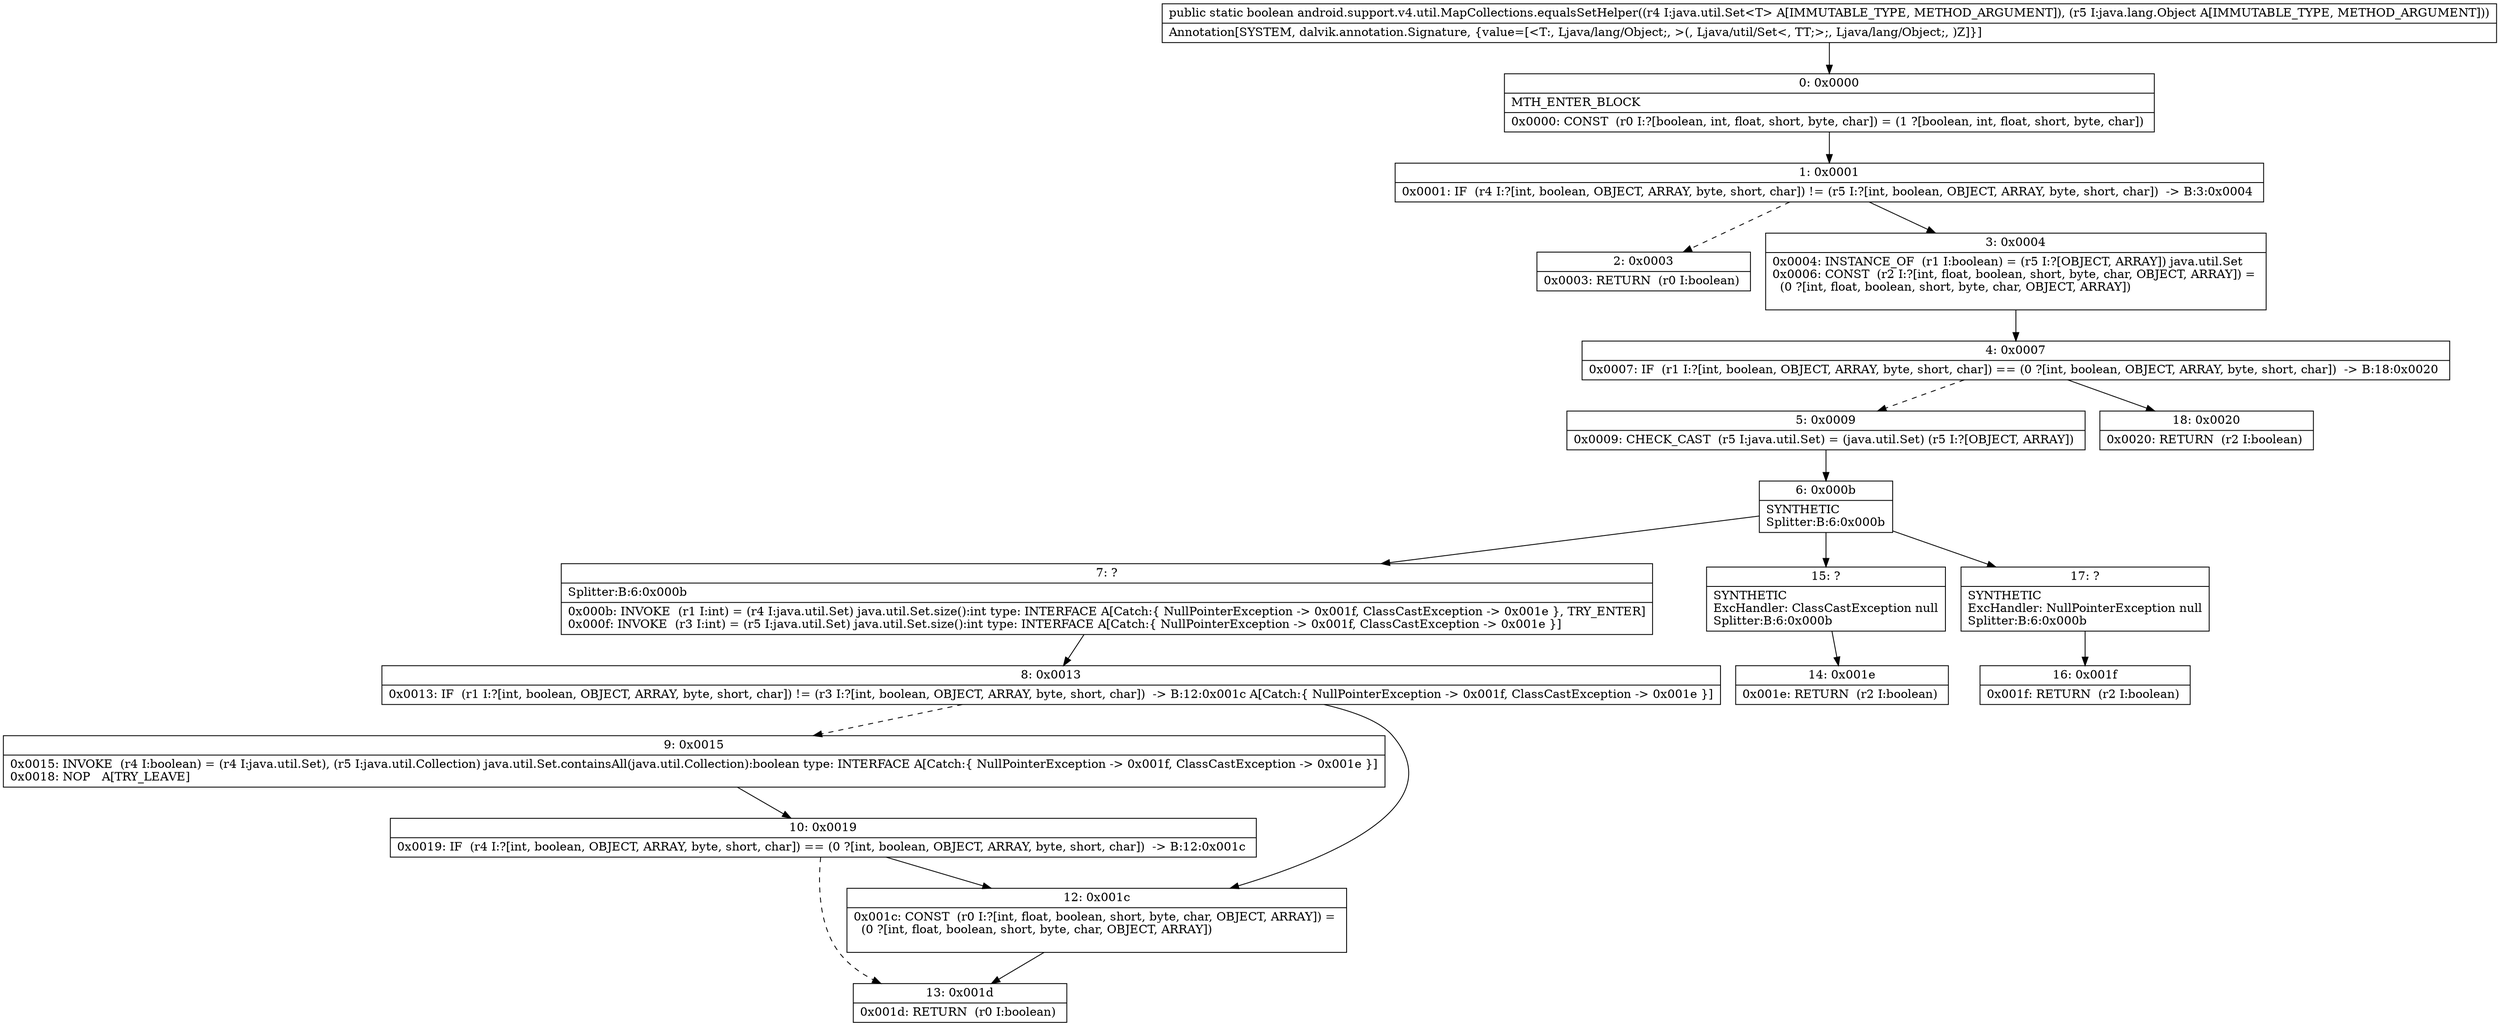 digraph "CFG forandroid.support.v4.util.MapCollections.equalsSetHelper(Ljava\/util\/Set;Ljava\/lang\/Object;)Z" {
Node_0 [shape=record,label="{0\:\ 0x0000|MTH_ENTER_BLOCK\l|0x0000: CONST  (r0 I:?[boolean, int, float, short, byte, char]) = (1 ?[boolean, int, float, short, byte, char]) \l}"];
Node_1 [shape=record,label="{1\:\ 0x0001|0x0001: IF  (r4 I:?[int, boolean, OBJECT, ARRAY, byte, short, char]) != (r5 I:?[int, boolean, OBJECT, ARRAY, byte, short, char])  \-\> B:3:0x0004 \l}"];
Node_2 [shape=record,label="{2\:\ 0x0003|0x0003: RETURN  (r0 I:boolean) \l}"];
Node_3 [shape=record,label="{3\:\ 0x0004|0x0004: INSTANCE_OF  (r1 I:boolean) = (r5 I:?[OBJECT, ARRAY]) java.util.Set \l0x0006: CONST  (r2 I:?[int, float, boolean, short, byte, char, OBJECT, ARRAY]) = \l  (0 ?[int, float, boolean, short, byte, char, OBJECT, ARRAY])\l \l}"];
Node_4 [shape=record,label="{4\:\ 0x0007|0x0007: IF  (r1 I:?[int, boolean, OBJECT, ARRAY, byte, short, char]) == (0 ?[int, boolean, OBJECT, ARRAY, byte, short, char])  \-\> B:18:0x0020 \l}"];
Node_5 [shape=record,label="{5\:\ 0x0009|0x0009: CHECK_CAST  (r5 I:java.util.Set) = (java.util.Set) (r5 I:?[OBJECT, ARRAY]) \l}"];
Node_6 [shape=record,label="{6\:\ 0x000b|SYNTHETIC\lSplitter:B:6:0x000b\l}"];
Node_7 [shape=record,label="{7\:\ ?|Splitter:B:6:0x000b\l|0x000b: INVOKE  (r1 I:int) = (r4 I:java.util.Set) java.util.Set.size():int type: INTERFACE A[Catch:\{ NullPointerException \-\> 0x001f, ClassCastException \-\> 0x001e \}, TRY_ENTER]\l0x000f: INVOKE  (r3 I:int) = (r5 I:java.util.Set) java.util.Set.size():int type: INTERFACE A[Catch:\{ NullPointerException \-\> 0x001f, ClassCastException \-\> 0x001e \}]\l}"];
Node_8 [shape=record,label="{8\:\ 0x0013|0x0013: IF  (r1 I:?[int, boolean, OBJECT, ARRAY, byte, short, char]) != (r3 I:?[int, boolean, OBJECT, ARRAY, byte, short, char])  \-\> B:12:0x001c A[Catch:\{ NullPointerException \-\> 0x001f, ClassCastException \-\> 0x001e \}]\l}"];
Node_9 [shape=record,label="{9\:\ 0x0015|0x0015: INVOKE  (r4 I:boolean) = (r4 I:java.util.Set), (r5 I:java.util.Collection) java.util.Set.containsAll(java.util.Collection):boolean type: INTERFACE A[Catch:\{ NullPointerException \-\> 0x001f, ClassCastException \-\> 0x001e \}]\l0x0018: NOP   A[TRY_LEAVE]\l}"];
Node_10 [shape=record,label="{10\:\ 0x0019|0x0019: IF  (r4 I:?[int, boolean, OBJECT, ARRAY, byte, short, char]) == (0 ?[int, boolean, OBJECT, ARRAY, byte, short, char])  \-\> B:12:0x001c \l}"];
Node_12 [shape=record,label="{12\:\ 0x001c|0x001c: CONST  (r0 I:?[int, float, boolean, short, byte, char, OBJECT, ARRAY]) = \l  (0 ?[int, float, boolean, short, byte, char, OBJECT, ARRAY])\l \l}"];
Node_13 [shape=record,label="{13\:\ 0x001d|0x001d: RETURN  (r0 I:boolean) \l}"];
Node_14 [shape=record,label="{14\:\ 0x001e|0x001e: RETURN  (r2 I:boolean) \l}"];
Node_15 [shape=record,label="{15\:\ ?|SYNTHETIC\lExcHandler: ClassCastException null\lSplitter:B:6:0x000b\l}"];
Node_16 [shape=record,label="{16\:\ 0x001f|0x001f: RETURN  (r2 I:boolean) \l}"];
Node_17 [shape=record,label="{17\:\ ?|SYNTHETIC\lExcHandler: NullPointerException null\lSplitter:B:6:0x000b\l}"];
Node_18 [shape=record,label="{18\:\ 0x0020|0x0020: RETURN  (r2 I:boolean) \l}"];
MethodNode[shape=record,label="{public static boolean android.support.v4.util.MapCollections.equalsSetHelper((r4 I:java.util.Set\<T\> A[IMMUTABLE_TYPE, METHOD_ARGUMENT]), (r5 I:java.lang.Object A[IMMUTABLE_TYPE, METHOD_ARGUMENT]))  | Annotation[SYSTEM, dalvik.annotation.Signature, \{value=[\<T:, Ljava\/lang\/Object;, \>(, Ljava\/util\/Set\<, TT;\>;, Ljava\/lang\/Object;, )Z]\}]\l}"];
MethodNode -> Node_0;
Node_0 -> Node_1;
Node_1 -> Node_2[style=dashed];
Node_1 -> Node_3;
Node_3 -> Node_4;
Node_4 -> Node_5[style=dashed];
Node_4 -> Node_18;
Node_5 -> Node_6;
Node_6 -> Node_7;
Node_6 -> Node_17;
Node_6 -> Node_15;
Node_7 -> Node_8;
Node_8 -> Node_9[style=dashed];
Node_8 -> Node_12;
Node_9 -> Node_10;
Node_10 -> Node_12;
Node_10 -> Node_13[style=dashed];
Node_12 -> Node_13;
Node_15 -> Node_14;
Node_17 -> Node_16;
}

